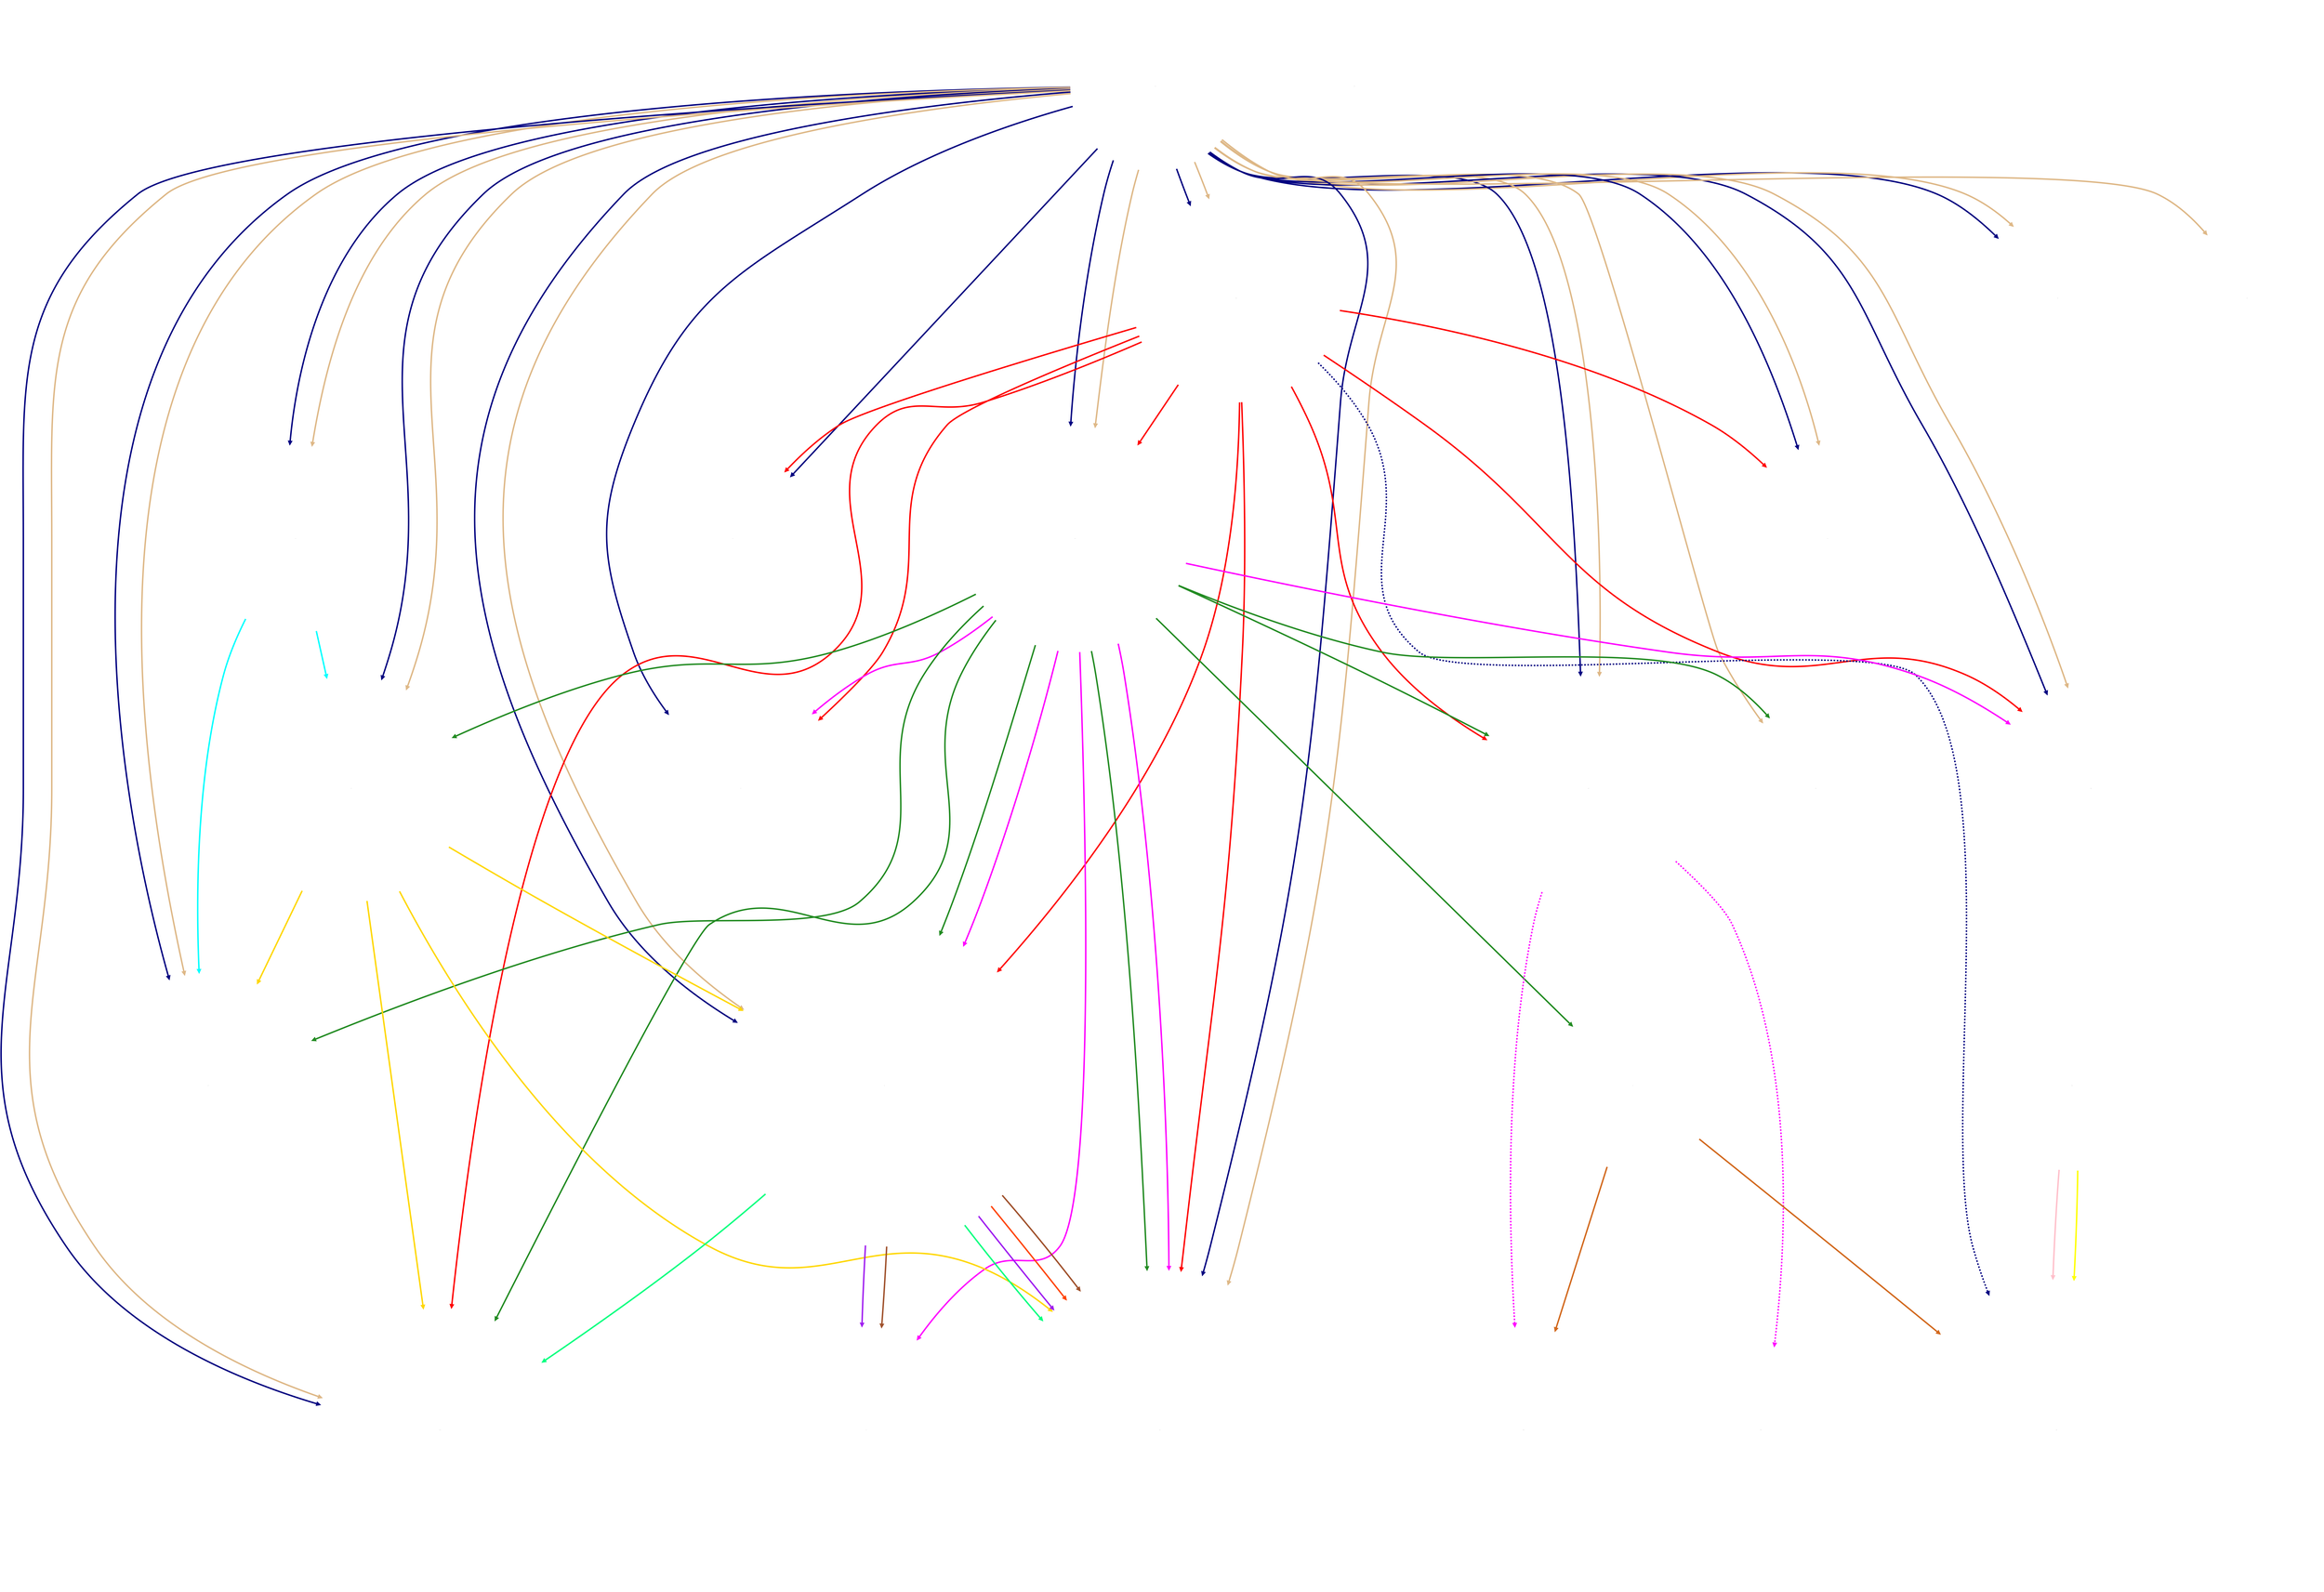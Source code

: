 digraph "" {
	graph [fontsize=80,
		nodesep=1.5,
		overlap=scalexy,
		ranksep=1.2,
		size="100,100"
	];
	{
		graph [rank=min];
		Hydra	[color=Hydra_goal,
			fixedsize=True,
			fontsize=0,
			height=9,
			penwidth=0,
			shape=circle,
			width=9];
	}
	{
		graph [rank=same];
		Psybot	[color=Psybot_goal,
			fixedsize=True,
			fontsize=0,
			height=10,
			penwidth=0,
			shape=circle,
			width=10];
	}
	{
		graph [rank=same];
		ChuckNorris	[color=ChuckNorris_goal,
			fixedsize=True,
			fontsize=0,
			height=11,
			penwidth=0,
			shape=circle,
			width=11];
	}
	{
		graph [rank=same];
		Tsunami	[color=Tsunami_goal,
			fixedsize=True,
			fontsize=0,
			height=12,
			penwidth=0,
			shape=circle,
			width=12];
	}
	{
		graph [rank=same];
		Aidra	[color=Aidra_goal,
			fixedsize=True,
			fontsize=0,
			height=9,
			penwidth=0,
			shape=circle,
			width=9];
	}
	{
		graph [rank=same];
		Bashlite	[color=Bashlite_goal,
			fixedsize=True,
			fontsize=0,
			height=9,
			penwidth=0,
			shape=circle,
			width=9];
	}
	{
		graph [rank=same];
		Darlloz	[color=Darlloz_goal,
			fixedsize=True,
			fontsize=0,
			height=9,
			penwidth=0,
			shape=circle,
			width=9];
	}
	{
		graph [rank=same];
		Spike	[color=Spike_goal,
			fixedsize=True,
			fontsize=0,
			height=12,
			penwidth=0,
			shape=circle,
			width=12];
	}
	{
		graph [rank=same];
		XOR	[color=XOR_goal,
			fixedsize=True,
			fontsize=0,
			height=11,
			penwidth=0,
			shape=circle,
			width=11];
	}
	{
		graph [rank=same];
		Elknot	[color=Elknot_goal,
			fixedsize=True,
			fontsize=0,
			height=12,
			penwidth=0,
			shape=circle,
			width=12];
	}
	{
		graph [rank=same];
		Remaiten	[color=Remaiten_goal,
			fixedsize=True,
			fontsize=0,
			height=12,
			penwidth=0,
			shape=circle,
			width=12];
	}
	{
		graph [rank=same];
		Mirai	[color=Mirai_goal,
			fixedsize=True,
			fontsize=0,
			height=17,
			penwidth=0,
			shape=circle,
			width=17];
	}
	{
		graph [rank=same];
		NewAidra	[color=NewAidra_goal,
			fixedsize=True,
			fontsize=0,
			height=11,
			penwidth=0,
			shape=circle,
			width=11];
	}
	{
		graph [rank=same];
		LuaBot	[color=LuaBot_goal,
			fixedsize=True,
			fontsize=0,
			height=9,
			penwidth=0,
			shape=circle,
			width=9];
	}
	{
		graph [rank=same];
		Amnesia	[color=Amnesia_goal,
			fixedsize=True,
			fontsize=0,
			height=9,
			penwidth=0,
			shape=circle,
			width=9];
	}
	{
		graph [rank=same];
		BrickerBot	[color=BrickerBot_goal,
			fixedsize=True,
			fontsize=0,
			height=9,
			penwidth=0,
			shape=circle,
			width=9];
	}
	{
		graph [rank=same];
		IoTReaper	[color=IoTReaper_goal,
			fixedsize=True,
			fontsize=0,
			height=13,
			penwidth=0,
			shape=circle,
			width=13];
	}
	{
		graph [rank=same];
		Persirai	[color=Persirai_goal,
			fixedsize=True,
			fontsize=0,
			height=8,
			penwidth=0,
			shape=circle,
			width=8];
	}
	{
		graph [rank=same];
		Satori	[color=Satori_goal,
			fixedsize=True,
			fontsize=0,
			height=10,
			penwidth=0,
			shape=circle,
			width=10];
	}
	{
		graph [rank=max];
		JenX	[color=JenX_goal,
			fixedsize=True,
			fontsize=0,
			height=11,
			penwidth=0,
			shape=circle,
			width=11];
	}
	{
		graph [rank=max];
		TheMoon2	[color=TheMoon2_goal,
			fixedsize=True,
			fontsize=0,
			height=9,
			penwidth=0,
			shape=circle,
			width=9];
	}
	{
		graph [rank=max];
		VPNFilter	[color=VPNFilter_goal,
			fixedsize=True,
			fontsize=0,
			height=16,
			penwidth=0,
			shape=circle,
			width=16];
	}
	{
		graph [rank=max];
		HideNSeek	[color=HideNSeek_goal,
			fixedsize=True,
			fontsize=0,
			height=11,
			penwidth=0,
			shape=circle,
			width=11];
	}
	{
		graph [rank=same];
		Echobot	[color=Echobot_goal,
			fixedsize=True,
			fontsize=0,
			height=17,
			penwidth=0,
			shape=circle,
			width=17];
	}
	Hydra -> Psybot	[arrowtail=none,
		color=navy,
		labeldistance=20,
		labelfloat=True,
		penwidth=5.5,
		style=bold];
	Hydra -> Psybot	[arrowtail=none,
		color=burlywood,
		labeldistance=20,
		labelfloat=True,
		penwidth=5.5,
		style=bold];
	Hydra -> ChuckNorris	[arrowtail=none,
		color=navy,
		labeldistance=20,
		labelfloat=True,
		penwidth=5.5,
		style=bold];
	Hydra -> ChuckNorris	[arrowtail=none,
		color=burlywood,
		labeldistance=20,
		labelfloat=True,
		penwidth=5.5,
		style=bold];
	Hydra -> Tsunami	[arrowtail=none,
		color=navy,
		labeldistance=20,
		labelfloat=True,
		penwidth=5.5,
		style=bold];
	Hydra -> Tsunami	[arrowtail=none,
		color=burlywood,
		labeldistance=20,
		labelfloat=True,
		penwidth=5.5,
		style=bold];
	Hydra -> Aidra	[arrowtail=none,
		color=navy,
		labeldistance=20,
		labelfloat=True,
		penwidth=5.5,
		style=bold];
	Hydra -> Bashlite	[arrowtail=none,
		color=navy,
		labeldistance=20,
		labelfloat=True,
		penwidth=5.5,
		style=bold];
	Hydra -> Bashlite	[arrowtail=none,
		color=burlywood,
		labeldistance=20,
		labelfloat=True,
		penwidth=5.5,
		style=bold];
	Hydra -> Spike	[arrowtail=none,
		color=navy,
		labeldistance=20,
		labelfloat=True,
		penwidth=5.5,
		style=bold];
	Hydra -> Spike	[arrowtail=none,
		color=burlywood,
		labeldistance=20,
		labelfloat=True,
		penwidth=5.5,
		style=bold];
	Hydra -> XOR	[arrowtail=none,
		color=navy,
		labeldistance=20,
		labelfloat=True,
		penwidth=5.5,
		style=bold];
	Hydra -> Elknot	[arrowtail=none,
		color=navy,
		labeldistance=20,
		labelfloat=True,
		penwidth=5.5,
		style=bold];
	Hydra -> Elknot	[arrowtail=none,
		color=burlywood,
		labeldistance=20,
		labelfloat=True,
		penwidth=5.5,
		style=bold];
	Hydra -> Remaiten	[arrowtail=none,
		color=navy,
		labeldistance=20,
		labelfloat=True,
		penwidth=5.5,
		style=bold];
	Hydra -> Remaiten	[arrowtail=none,
		color=burlywood,
		labeldistance=20,
		labelfloat=True,
		penwidth=5.5,
		style=bold];
	Hydra -> Mirai	[arrowtail=none,
		color=navy,
		labeldistance=20,
		labelfloat=True,
		penwidth=5.5,
		style=bold];
	Hydra -> Mirai	[arrowtail=none,
		color=burlywood,
		labeldistance=20,
		labelfloat=True,
		penwidth=5.5,
		style=bold];
	Hydra -> NewAidra	[arrowtail=none,
		color=navy,
		labeldistance=20,
		labelfloat=True,
		penwidth=5.5,
		style=bold];
	Hydra -> NewAidra	[arrowtail=none,
		color=burlywood,
		labeldistance=20,
		labelfloat=True,
		penwidth=5.5,
		style=bold];
	Hydra -> Amnesia	[arrowtail=none,
		color=burlywood,
		labeldistance=20,
		labelfloat=True,
		penwidth=5.5,
		style=bold];
	Hydra -> IoTReaper	[arrowtail=none,
		color=navy,
		labeldistance=20,
		labelfloat=True,
		penwidth=5.5,
		style=bold];
	Hydra -> IoTReaper	[arrowtail=none,
		color=burlywood,
		labeldistance=20,
		labelfloat=True,
		penwidth=5.5,
		style=bold];
	Hydra -> Persirai	[arrowtail=none,
		color=burlywood,
		labeldistance=20,
		labelfloat=True,
		penwidth=5.5,
		style=bold];
	Hydra -> Satori	[arrowtail=none,
		color=navy,
		labeldistance=20,
		labelfloat=True,
		penwidth=5.5,
		style=bold];
	Hydra -> Satori	[arrowtail=none,
		color=burlywood,
		labeldistance=20,
		labelfloat=True,
		penwidth=5.5,
		style=bold];
	Hydra -> Echobot	[arrowtail=none,
		color=navy,
		labeldistance=20,
		labelfloat=True,
		penwidth=5.5,
		style=bold];
	Hydra -> Echobot	[arrowtail=none,
		color=burlywood,
		labeldistance=20,
		labelfloat=True,
		penwidth=5.5,
		style=bold];
	Psybot -> Spike	[arrowtail=none,
		color=cyan,
		labeldistance=20,
		labelfloat=True,
		penwidth=5.5,
		style=bold];
	Psybot -> Elknot	[arrowtail=none,
		color=cyan,
		labeldistance=20,
		labelfloat=True,
		penwidth=5.5,
		style=bold];
	ChuckNorris -> Tsunami	[arrowtail=none,
		color=red,
		labeldistance=20,
		labelfloat=True,
		penwidth=5.5,
		style=bold];
	ChuckNorris -> Aidra	[arrowtail=none,
		color=red,
		labeldistance=20,
		labelfloat=True,
		penwidth=5.5,
		style=bold];
	ChuckNorris -> XOR	[arrowtail=none,
		color=red,
		labeldistance=20,
		labelfloat=True,
		penwidth=5.5,
		style=bold];
	ChuckNorris -> Remaiten	[arrowtail=none,
		color=red,
		labeldistance=20,
		labelfloat=True,
		penwidth=5.5,
		style=bold];
	ChuckNorris -> Mirai	[arrowtail=none,
		color=red,
		labeldistance=20,
		labelfloat=True,
		penwidth=5.5,
		style=bold];
	ChuckNorris -> NewAidra	[arrowtail=none,
		color=red,
		labeldistance=20,
		labelfloat=True,
		penwidth=5.5,
		style=bold];
	ChuckNorris -> IoTReaper	[arrowtail=none,
		color=red,
		labeldistance=20,
		labelfloat=True,
		penwidth=5.5,
		style=bold];
	ChuckNorris -> Satori	[arrowtail=none,
		color=red,
		labeldistance=20,
		labelfloat=True,
		penwidth=5.5,
		style=bold];
	ChuckNorris -> VPNFilter	[arrowtail=none,
		color=navy,
		labeldistance=20,
		labelfloat=True,
		penwidth=5.5,
		style=dashed];
	ChuckNorris -> Echobot	[arrowtail=none,
		color=red,
		labeldistance=20,
		labelfloat=True,
		penwidth=5.5,
		style=bold];
	Tsunami -> Spike	[arrowtail=none,
		color=forestgreen,
		labeldistance=20,
		labelfloat=True,
		penwidth=5.5,
		style=bold];
	Tsunami -> XOR	[arrowtail=none,
		color=magenta,
		labeldistance=20,
		labelfloat=True,
		penwidth=5.5,
		style=bold];
	Tsunami -> Elknot	[arrowtail=none,
		color=forestgreen,
		labeldistance=20,
		labelfloat=True,
		penwidth=5.5,
		style=bold];
	Tsunami -> Remaiten	[arrowtail=none,
		color=forestgreen,
		labeldistance=20,
		labelfloat=True,
		penwidth=5.5,
		style=bold];
	Tsunami -> Mirai	[arrowtail=none,
		color=forestgreen,
		labeldistance=20,
		labelfloat=True,
		penwidth=5.5,
		style=bold];
	Tsunami -> Mirai	[arrowtail=none,
		color=magenta,
		labeldistance=20,
		labelfloat=True,
		penwidth=5.5,
		style=bold];
	Tsunami -> NewAidra	[arrowtail=none,
		color=magenta,
		labeldistance=20,
		labelfloat=True,
		penwidth=5.5,
		style=bold];
	Tsunami -> LuaBot	[arrowtail=none,
		color=forestgreen,
		labeldistance=20,
		labelfloat=True,
		penwidth=5.5,
		style=bold];
	Tsunami -> Amnesia	[arrowtail=none,
		color=forestgreen,
		labeldistance=20,
		labelfloat=True,
		penwidth=5.5,
		style=bold];
	Tsunami -> IoTReaper	[arrowtail=none,
		color=forestgreen,
		labeldistance=20,
		labelfloat=True,
		penwidth=5.5,
		style=bold];
	Tsunami -> JenX	[arrowtail=none,
		color=magenta,
		labeldistance=20,
		labelfloat=True,
		penwidth=5.5,
		style=bold];
	Tsunami -> Echobot	[arrowtail=none,
		color=forestgreen,
		labeldistance=20,
		labelfloat=True,
		penwidth=5.5,
		style=bold];
	Tsunami -> Echobot	[arrowtail=none,
		color=magenta,
		labeldistance=20,
		labelfloat=True,
		penwidth=5.5,
		style=bold];
	Spike -> Elknot	[arrowtail=none,
		color=gold,
		labeldistance=20,
		labelfloat=True,
		penwidth=5.5,
		style=bold];
	Spike -> Mirai	[arrowtail=none,
		color=gold,
		labeldistance=20,
		labelfloat=True,
		penwidth=5.5,
		style=bold];
	Spike -> IoTReaper	[arrowtail=none,
		color=gold,
		labeldistance=20,
		labelfloat=True,
		penwidth=5.5,
		style=bold];
	Spike -> Echobot	[arrowtail=none,
		color=gold,
		labeldistance=20,
		labelfloat=True,
		penwidth=5.5,
		style=bold];
	Remaiten -> TheMoon2	[arrowtail=none,
		color=magenta,
		labeldistance=20,
		labelfloat=True,
		penwidth=5.5,
		style=dashed];
	Remaiten -> HideNSeek	[arrowtail=none,
		color=magenta,
		labeldistance=20,
		labelfloat=True,
		penwidth=5.5,
		style=dashed];
	Mirai -> IoTReaper	[arrowtail=none,
		color=springgreen,
		labeldistance=20,
		labelfloat=True,
		penwidth=5.5,
		style=bold];
	Mirai -> JenX	[arrowtail=none,
		color=purple,
		labeldistance=20,
		labelfloat=True,
		penwidth=5.5,
		style=bold];
	Mirai -> JenX	[arrowtail=none,
		color=sienna,
		labeldistance=20,
		labelfloat=True,
		penwidth=5.5,
		style=bold];
	Mirai -> Echobot	[arrowtail=none,
		color=springgreen,
		labeldistance=20,
		labelfloat=True,
		penwidth=5.5,
		style=bold];
	Mirai -> Echobot	[arrowtail=none,
		color=purple,
		labeldistance=20,
		labelfloat=True,
		penwidth=5.5,
		style=bold];
	Mirai -> Echobot	[arrowtail=none,
		color=orangered,
		labeldistance=20,
		labelfloat=True,
		penwidth=5.5,
		style=bold];
	Mirai -> Echobot	[arrowtail=none,
		color=sienna,
		labeldistance=20,
		labelfloat=True,
		penwidth=5.5,
		style=bold];
	LuaBot -> VPNFilter	[arrowtail=none,
		color=chocolate,
		labeldistance=20,
		labelfloat=True,
		penwidth=5.5,
		style=bold];
	LuaBot -> HideNSeek	[arrowtail=none,
		color=chocolate,
		labeldistance=20,
		labelfloat=True,
		penwidth=5.5,
		style=bold];
	BrickerBot -> VPNFilter	[arrowtail=none,
		color=pink,
		labeldistance=20,
		labelfloat=True,
		penwidth=5.5,
		style=bold];
	BrickerBot -> VPNFilter	[arrowtail=none,
		color=yellow,
		labeldistance=20,
		labelfloat=True,
		penwidth=5.5,
		style=bold];
}
